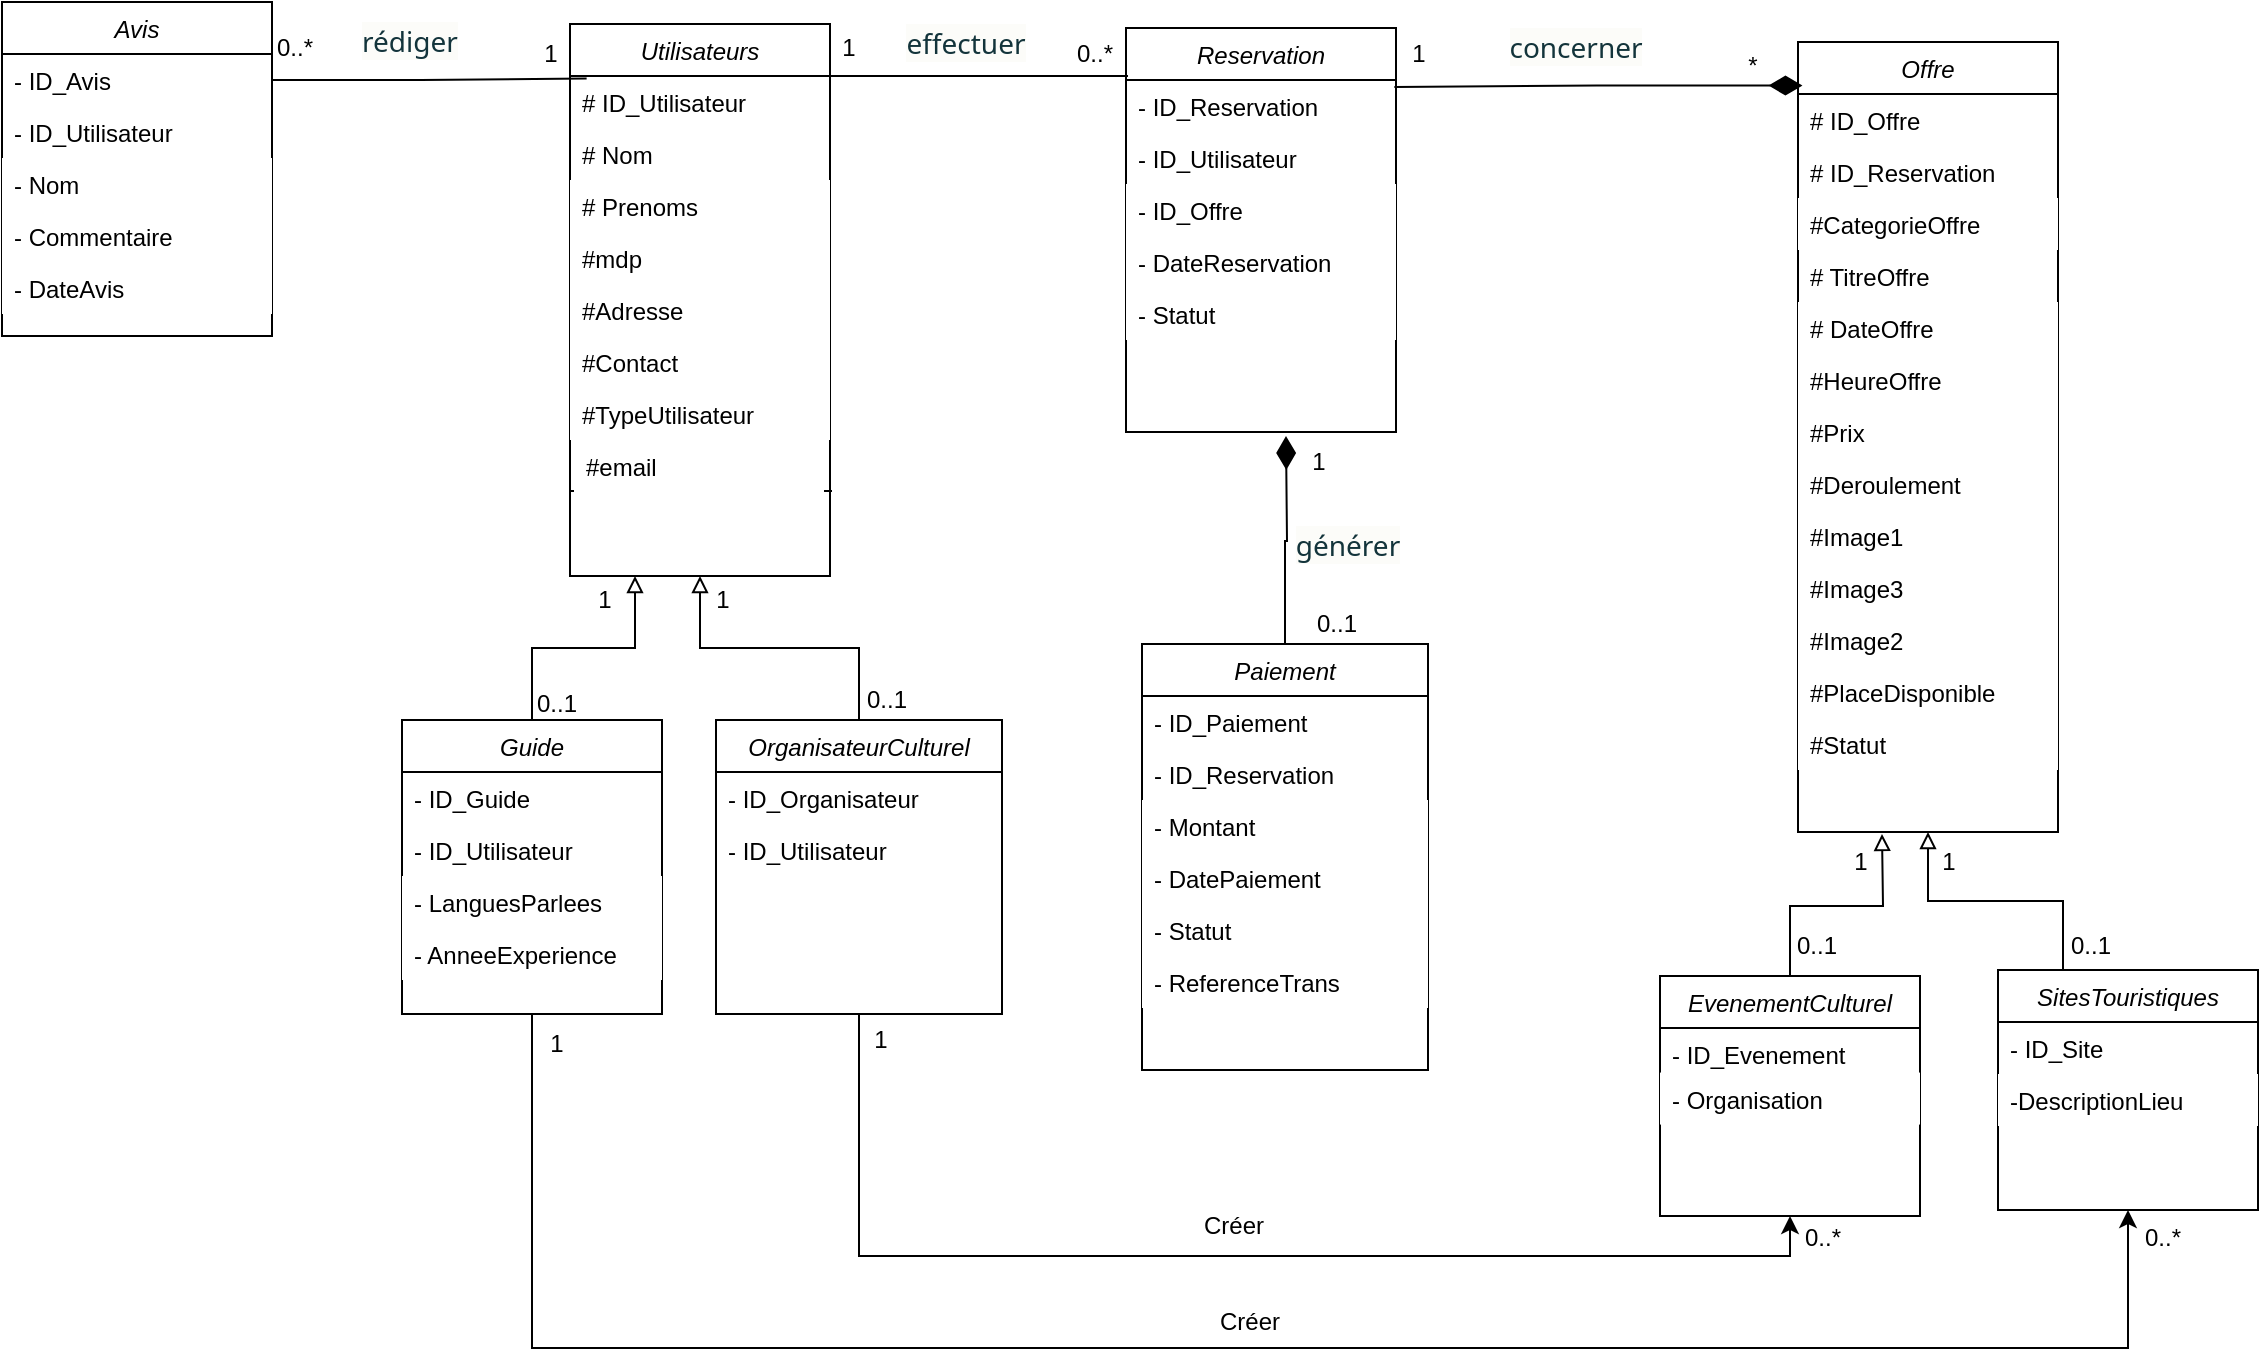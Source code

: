 <mxfile version="26.2.14">
  <diagram id="C5RBs43oDa-KdzZeNtuy" name="Page-1">
    <mxGraphModel dx="1484" dy="890" grid="0" gridSize="10" guides="1" tooltips="1" connect="1" arrows="1" fold="1" page="1" pageScale="1" pageWidth="1169" pageHeight="827" math="0" shadow="0">
      <root>
        <mxCell id="WIyWlLk6GJQsqaUBKTNV-0" />
        <mxCell id="WIyWlLk6GJQsqaUBKTNV-1" parent="WIyWlLk6GJQsqaUBKTNV-0" />
        <mxCell id="zkfFHV4jXpPFQw0GAbJ--0" value="Utilisateurs" style="swimlane;fontStyle=2;align=center;verticalAlign=top;childLayout=stackLayout;horizontal=1;startSize=26;horizontalStack=0;resizeParent=1;resizeLast=0;collapsible=1;marginBottom=0;rounded=0;shadow=0;strokeWidth=1;" parent="WIyWlLk6GJQsqaUBKTNV-1" vertex="1">
          <mxGeometry x="307" y="66" width="130" height="276" as="geometry">
            <mxRectangle x="230" y="140" width="160" height="26" as="alternateBounds" />
          </mxGeometry>
        </mxCell>
        <mxCell id="zkfFHV4jXpPFQw0GAbJ--1" value="# ID_Utilisateur " style="text;align=left;verticalAlign=top;spacingLeft=4;spacingRight=4;overflow=hidden;rotatable=0;points=[[0,0.5],[1,0.5]];portConstraint=eastwest;" parent="zkfFHV4jXpPFQw0GAbJ--0" vertex="1">
          <mxGeometry y="26" width="130" height="26" as="geometry" />
        </mxCell>
        <mxCell id="zkfFHV4jXpPFQw0GAbJ--2" value="# Nom" style="text;align=left;verticalAlign=top;spacingLeft=4;spacingRight=4;overflow=hidden;rotatable=0;points=[[0,0.5],[1,0.5]];portConstraint=eastwest;rounded=0;shadow=0;html=0;" parent="zkfFHV4jXpPFQw0GAbJ--0" vertex="1">
          <mxGeometry y="52" width="130" height="26" as="geometry" />
        </mxCell>
        <mxCell id="zkfFHV4jXpPFQw0GAbJ--3" value="# Prenoms" style="text;align=left;verticalAlign=top;spacingLeft=4;spacingRight=4;overflow=hidden;rotatable=0;points=[[0,0.5],[1,0.5]];portConstraint=eastwest;rounded=0;shadow=0;html=0;fillColor=default;textShadow=0;fontColor=default;" parent="zkfFHV4jXpPFQw0GAbJ--0" vertex="1">
          <mxGeometry y="78" width="130" height="26" as="geometry" />
        </mxCell>
        <mxCell id="nRTBxxkqmZJJOvBfr9Is-0" value="#mdp" style="text;align=left;verticalAlign=top;spacingLeft=4;spacingRight=4;overflow=hidden;rotatable=0;points=[[0,0.5],[1,0.5]];portConstraint=eastwest;rounded=0;shadow=0;html=0;fillColor=default;textShadow=0;fontColor=default;" vertex="1" parent="zkfFHV4jXpPFQw0GAbJ--0">
          <mxGeometry y="104" width="130" height="26" as="geometry" />
        </mxCell>
        <mxCell id="nRTBxxkqmZJJOvBfr9Is-1" value="#Adresse" style="text;align=left;verticalAlign=top;spacingLeft=4;spacingRight=4;overflow=hidden;rotatable=0;points=[[0,0.5],[1,0.5]];portConstraint=eastwest;rounded=0;shadow=0;html=0;fillColor=default;textShadow=0;fontColor=default;" vertex="1" parent="zkfFHV4jXpPFQw0GAbJ--0">
          <mxGeometry y="130" width="130" height="26" as="geometry" />
        </mxCell>
        <mxCell id="nRTBxxkqmZJJOvBfr9Is-2" value="#Contact" style="text;align=left;verticalAlign=top;spacingLeft=4;spacingRight=4;overflow=hidden;rotatable=0;points=[[0,0.5],[1,0.5]];portConstraint=eastwest;rounded=0;shadow=0;html=0;fillColor=default;textShadow=0;fontColor=default;" vertex="1" parent="zkfFHV4jXpPFQw0GAbJ--0">
          <mxGeometry y="156" width="130" height="26" as="geometry" />
        </mxCell>
        <mxCell id="nRTBxxkqmZJJOvBfr9Is-3" value="#TypeUtilisateur" style="text;align=left;verticalAlign=top;spacingLeft=4;spacingRight=4;overflow=hidden;rotatable=0;points=[[0,0.5],[1,0.5]];portConstraint=eastwest;rounded=0;shadow=0;html=0;fillColor=default;textShadow=0;fontColor=default;" vertex="1" parent="zkfFHV4jXpPFQw0GAbJ--0">
          <mxGeometry y="182" width="130" height="26" as="geometry" />
        </mxCell>
        <mxCell id="nRTBxxkqmZJJOvBfr9Is-4" value="" style="line;strokeWidth=1;fillColor=none;align=left;verticalAlign=middle;spacingTop=-1;spacingLeft=3;spacingRight=3;rotatable=0;labelPosition=right;points=[];portConstraint=eastwest;strokeColor=inherit;" vertex="1" parent="WIyWlLk6GJQsqaUBKTNV-1">
          <mxGeometry x="307" y="279" width="131" height="41" as="geometry" />
        </mxCell>
        <mxCell id="nRTBxxkqmZJJOvBfr9Is-72" style="edgeStyle=orthogonalEdgeStyle;rounded=0;orthogonalLoop=1;jettySize=auto;html=1;entryX=0.25;entryY=1;entryDx=0;entryDy=0;endArrow=block;endFill=0;strokeWidth=1;" edge="1" parent="WIyWlLk6GJQsqaUBKTNV-1" source="nRTBxxkqmZJJOvBfr9Is-5" target="zkfFHV4jXpPFQw0GAbJ--0">
          <mxGeometry relative="1" as="geometry" />
        </mxCell>
        <mxCell id="nRTBxxkqmZJJOvBfr9Is-113" style="edgeStyle=orthogonalEdgeStyle;rounded=0;orthogonalLoop=1;jettySize=auto;html=1;entryX=0.5;entryY=1;entryDx=0;entryDy=0;" edge="1" parent="WIyWlLk6GJQsqaUBKTNV-1" source="nRTBxxkqmZJJOvBfr9Is-5" target="nRTBxxkqmZJJOvBfr9Is-33">
          <mxGeometry relative="1" as="geometry">
            <Array as="points">
              <mxPoint x="288" y="728" />
              <mxPoint x="1086" y="728" />
            </Array>
          </mxGeometry>
        </mxCell>
        <mxCell id="nRTBxxkqmZJJOvBfr9Is-5" value="Guide" style="swimlane;fontStyle=2;align=center;verticalAlign=top;childLayout=stackLayout;horizontal=1;startSize=26;horizontalStack=0;resizeParent=1;resizeLast=0;collapsible=1;marginBottom=0;rounded=0;shadow=0;strokeWidth=1;" vertex="1" parent="WIyWlLk6GJQsqaUBKTNV-1">
          <mxGeometry x="223" y="414" width="130" height="147" as="geometry">
            <mxRectangle x="230" y="140" width="160" height="26" as="alternateBounds" />
          </mxGeometry>
        </mxCell>
        <mxCell id="nRTBxxkqmZJJOvBfr9Is-6" value="- ID_Guide" style="text;align=left;verticalAlign=top;spacingLeft=4;spacingRight=4;overflow=hidden;rotatable=0;points=[[0,0.5],[1,0.5]];portConstraint=eastwest;" vertex="1" parent="nRTBxxkqmZJJOvBfr9Is-5">
          <mxGeometry y="26" width="130" height="26" as="geometry" />
        </mxCell>
        <mxCell id="nRTBxxkqmZJJOvBfr9Is-7" value="- ID_Utilisateur" style="text;align=left;verticalAlign=top;spacingLeft=4;spacingRight=4;overflow=hidden;rotatable=0;points=[[0,0.5],[1,0.5]];portConstraint=eastwest;rounded=0;shadow=0;html=0;" vertex="1" parent="nRTBxxkqmZJJOvBfr9Is-5">
          <mxGeometry y="52" width="130" height="26" as="geometry" />
        </mxCell>
        <mxCell id="nRTBxxkqmZJJOvBfr9Is-8" value="- LanguesParlees" style="text;align=left;verticalAlign=top;spacingLeft=4;spacingRight=4;overflow=hidden;rotatable=0;points=[[0,0.5],[1,0.5]];portConstraint=eastwest;rounded=0;shadow=0;html=0;fillColor=default;textShadow=0;fontColor=default;" vertex="1" parent="nRTBxxkqmZJJOvBfr9Is-5">
          <mxGeometry y="78" width="130" height="26" as="geometry" />
        </mxCell>
        <mxCell id="nRTBxxkqmZJJOvBfr9Is-9" value="- AnneeExperience" style="text;align=left;verticalAlign=top;spacingLeft=4;spacingRight=4;overflow=hidden;rotatable=0;points=[[0,0.5],[1,0.5]];portConstraint=eastwest;rounded=0;shadow=0;html=0;fillColor=default;textShadow=0;fontColor=default;" vertex="1" parent="nRTBxxkqmZJJOvBfr9Is-5">
          <mxGeometry y="104" width="130" height="26" as="geometry" />
        </mxCell>
        <mxCell id="nRTBxxkqmZJJOvBfr9Is-73" style="edgeStyle=orthogonalEdgeStyle;rounded=0;orthogonalLoop=1;jettySize=auto;html=1;entryX=0.5;entryY=1;entryDx=0;entryDy=0;endArrow=block;endFill=0;exitX=0.5;exitY=0;exitDx=0;exitDy=0;" edge="1" parent="WIyWlLk6GJQsqaUBKTNV-1" source="nRTBxxkqmZJJOvBfr9Is-13" target="zkfFHV4jXpPFQw0GAbJ--0">
          <mxGeometry relative="1" as="geometry">
            <mxPoint x="461.5" y="414" as="sourcePoint" />
          </mxGeometry>
        </mxCell>
        <mxCell id="nRTBxxkqmZJJOvBfr9Is-115" style="edgeStyle=orthogonalEdgeStyle;rounded=0;orthogonalLoop=1;jettySize=auto;html=1;entryX=0.5;entryY=1;entryDx=0;entryDy=0;" edge="1" parent="WIyWlLk6GJQsqaUBKTNV-1" source="nRTBxxkqmZJJOvBfr9Is-13" target="nRTBxxkqmZJJOvBfr9Is-18">
          <mxGeometry relative="1" as="geometry">
            <Array as="points">
              <mxPoint x="451" y="682" />
              <mxPoint x="917" y="682" />
            </Array>
          </mxGeometry>
        </mxCell>
        <mxCell id="nRTBxxkqmZJJOvBfr9Is-13" value="OrganisateurCulturel" style="swimlane;fontStyle=2;align=center;verticalAlign=top;childLayout=stackLayout;horizontal=1;startSize=26;horizontalStack=0;resizeParent=1;resizeLast=0;collapsible=1;marginBottom=0;rounded=0;shadow=0;strokeWidth=1;" vertex="1" parent="WIyWlLk6GJQsqaUBKTNV-1">
          <mxGeometry x="380" y="414" width="143" height="147" as="geometry">
            <mxRectangle x="230" y="140" width="160" height="26" as="alternateBounds" />
          </mxGeometry>
        </mxCell>
        <mxCell id="nRTBxxkqmZJJOvBfr9Is-14" value="- ID_Organisateur" style="text;align=left;verticalAlign=top;spacingLeft=4;spacingRight=4;overflow=hidden;rotatable=0;points=[[0,0.5],[1,0.5]];portConstraint=eastwest;" vertex="1" parent="nRTBxxkqmZJJOvBfr9Is-13">
          <mxGeometry y="26" width="143" height="26" as="geometry" />
        </mxCell>
        <mxCell id="nRTBxxkqmZJJOvBfr9Is-15" value="- ID_Utilisateur" style="text;align=left;verticalAlign=top;spacingLeft=4;spacingRight=4;overflow=hidden;rotatable=0;points=[[0,0.5],[1,0.5]];portConstraint=eastwest;rounded=0;shadow=0;html=0;" vertex="1" parent="nRTBxxkqmZJJOvBfr9Is-13">
          <mxGeometry y="52" width="143" height="26" as="geometry" />
        </mxCell>
        <mxCell id="nRTBxxkqmZJJOvBfr9Is-48" value="Reservation" style="swimlane;fontStyle=2;align=center;verticalAlign=top;childLayout=stackLayout;horizontal=1;startSize=26;horizontalStack=0;resizeParent=1;resizeLast=0;collapsible=1;marginBottom=0;rounded=0;shadow=0;strokeWidth=1;" vertex="1" parent="WIyWlLk6GJQsqaUBKTNV-1">
          <mxGeometry x="585" y="68" width="135" height="202" as="geometry">
            <mxRectangle x="230" y="140" width="160" height="26" as="alternateBounds" />
          </mxGeometry>
        </mxCell>
        <mxCell id="nRTBxxkqmZJJOvBfr9Is-49" value="- ID_Reservation" style="text;align=left;verticalAlign=top;spacingLeft=4;spacingRight=4;overflow=hidden;rotatable=0;points=[[0,0.5],[1,0.5]];portConstraint=eastwest;" vertex="1" parent="nRTBxxkqmZJJOvBfr9Is-48">
          <mxGeometry y="26" width="135" height="26" as="geometry" />
        </mxCell>
        <mxCell id="nRTBxxkqmZJJOvBfr9Is-50" value="- ID_Utilisateur" style="text;align=left;verticalAlign=top;spacingLeft=4;spacingRight=4;overflow=hidden;rotatable=0;points=[[0,0.5],[1,0.5]];portConstraint=eastwest;rounded=0;shadow=0;html=0;" vertex="1" parent="nRTBxxkqmZJJOvBfr9Is-48">
          <mxGeometry y="52" width="135" height="26" as="geometry" />
        </mxCell>
        <mxCell id="nRTBxxkqmZJJOvBfr9Is-52" value="- ID_Offre" style="text;align=left;verticalAlign=top;spacingLeft=4;spacingRight=4;overflow=hidden;rotatable=0;points=[[0,0.5],[1,0.5]];portConstraint=eastwest;rounded=0;shadow=0;html=0;fillColor=default;textShadow=0;fontColor=default;" vertex="1" parent="nRTBxxkqmZJJOvBfr9Is-48">
          <mxGeometry y="78" width="135" height="26" as="geometry" />
        </mxCell>
        <mxCell id="nRTBxxkqmZJJOvBfr9Is-53" value="- DateReservation" style="text;align=left;verticalAlign=top;spacingLeft=4;spacingRight=4;overflow=hidden;rotatable=0;points=[[0,0.5],[1,0.5]];portConstraint=eastwest;rounded=0;shadow=0;html=0;fillColor=default;textShadow=0;fontColor=default;" vertex="1" parent="nRTBxxkqmZJJOvBfr9Is-48">
          <mxGeometry y="104" width="135" height="26" as="geometry" />
        </mxCell>
        <mxCell id="nRTBxxkqmZJJOvBfr9Is-54" value="- Statut" style="text;align=left;verticalAlign=top;spacingLeft=4;spacingRight=4;overflow=hidden;rotatable=0;points=[[0,0.5],[1,0.5]];portConstraint=eastwest;rounded=0;shadow=0;html=0;fillColor=default;textShadow=0;fontColor=default;" vertex="1" parent="nRTBxxkqmZJJOvBfr9Is-48">
          <mxGeometry y="130" width="135" height="26" as="geometry" />
        </mxCell>
        <mxCell id="nRTBxxkqmZJJOvBfr9Is-55" value="Avis" style="swimlane;fontStyle=2;align=center;verticalAlign=top;childLayout=stackLayout;horizontal=1;startSize=26;horizontalStack=0;resizeParent=1;resizeLast=0;collapsible=1;marginBottom=0;rounded=0;shadow=0;strokeWidth=1;" vertex="1" parent="WIyWlLk6GJQsqaUBKTNV-1">
          <mxGeometry x="23" y="55" width="135" height="167" as="geometry">
            <mxRectangle x="230" y="140" width="160" height="26" as="alternateBounds" />
          </mxGeometry>
        </mxCell>
        <mxCell id="nRTBxxkqmZJJOvBfr9Is-56" value="- ID_Avis" style="text;align=left;verticalAlign=top;spacingLeft=4;spacingRight=4;overflow=hidden;rotatable=0;points=[[0,0.5],[1,0.5]];portConstraint=eastwest;" vertex="1" parent="nRTBxxkqmZJJOvBfr9Is-55">
          <mxGeometry y="26" width="135" height="26" as="geometry" />
        </mxCell>
        <mxCell id="nRTBxxkqmZJJOvBfr9Is-57" value="- ID_Utilisateur" style="text;align=left;verticalAlign=top;spacingLeft=4;spacingRight=4;overflow=hidden;rotatable=0;points=[[0,0.5],[1,0.5]];portConstraint=eastwest;rounded=0;shadow=0;html=0;" vertex="1" parent="nRTBxxkqmZJJOvBfr9Is-55">
          <mxGeometry y="52" width="135" height="26" as="geometry" />
        </mxCell>
        <mxCell id="nRTBxxkqmZJJOvBfr9Is-58" value="- Nom" style="text;align=left;verticalAlign=top;spacingLeft=4;spacingRight=4;overflow=hidden;rotatable=0;points=[[0,0.5],[1,0.5]];portConstraint=eastwest;rounded=0;shadow=0;html=0;fillColor=default;textShadow=0;fontColor=default;" vertex="1" parent="nRTBxxkqmZJJOvBfr9Is-55">
          <mxGeometry y="78" width="135" height="26" as="geometry" />
        </mxCell>
        <mxCell id="nRTBxxkqmZJJOvBfr9Is-59" value="- Commentaire" style="text;align=left;verticalAlign=top;spacingLeft=4;spacingRight=4;overflow=hidden;rotatable=0;points=[[0,0.5],[1,0.5]];portConstraint=eastwest;rounded=0;shadow=0;html=0;fillColor=default;textShadow=0;fontColor=default;" vertex="1" parent="nRTBxxkqmZJJOvBfr9Is-55">
          <mxGeometry y="104" width="135" height="26" as="geometry" />
        </mxCell>
        <mxCell id="nRTBxxkqmZJJOvBfr9Is-60" value="- DateAvis" style="text;align=left;verticalAlign=top;spacingLeft=4;spacingRight=4;overflow=hidden;rotatable=0;points=[[0,0.5],[1,0.5]];portConstraint=eastwest;rounded=0;shadow=0;html=0;fillColor=default;textShadow=0;fontColor=default;" vertex="1" parent="nRTBxxkqmZJJOvBfr9Is-55">
          <mxGeometry y="130" width="135" height="26" as="geometry" />
        </mxCell>
        <mxCell id="nRTBxxkqmZJJOvBfr9Is-62" value="Paiement" style="swimlane;fontStyle=2;align=center;verticalAlign=top;childLayout=stackLayout;horizontal=1;startSize=26;horizontalStack=0;resizeParent=1;resizeLast=0;collapsible=1;marginBottom=0;rounded=0;shadow=0;strokeWidth=1;" vertex="1" parent="WIyWlLk6GJQsqaUBKTNV-1">
          <mxGeometry x="593" y="376" width="143" height="213" as="geometry">
            <mxRectangle x="230" y="140" width="160" height="26" as="alternateBounds" />
          </mxGeometry>
        </mxCell>
        <mxCell id="nRTBxxkqmZJJOvBfr9Is-63" value="- ID_Paiement" style="text;align=left;verticalAlign=top;spacingLeft=4;spacingRight=4;overflow=hidden;rotatable=0;points=[[0,0.5],[1,0.5]];portConstraint=eastwest;" vertex="1" parent="nRTBxxkqmZJJOvBfr9Is-62">
          <mxGeometry y="26" width="143" height="26" as="geometry" />
        </mxCell>
        <mxCell id="nRTBxxkqmZJJOvBfr9Is-64" value="- ID_Reservation" style="text;align=left;verticalAlign=top;spacingLeft=4;spacingRight=4;overflow=hidden;rotatable=0;points=[[0,0.5],[1,0.5]];portConstraint=eastwest;rounded=0;shadow=0;html=0;" vertex="1" parent="nRTBxxkqmZJJOvBfr9Is-62">
          <mxGeometry y="52" width="143" height="26" as="geometry" />
        </mxCell>
        <mxCell id="nRTBxxkqmZJJOvBfr9Is-65" value="- Montant" style="text;align=left;verticalAlign=top;spacingLeft=4;spacingRight=4;overflow=hidden;rotatable=0;points=[[0,0.5],[1,0.5]];portConstraint=eastwest;rounded=0;shadow=0;html=0;fillColor=default;textShadow=0;fontColor=default;" vertex="1" parent="nRTBxxkqmZJJOvBfr9Is-62">
          <mxGeometry y="78" width="143" height="26" as="geometry" />
        </mxCell>
        <mxCell id="nRTBxxkqmZJJOvBfr9Is-66" value="- DatePaiement" style="text;align=left;verticalAlign=top;spacingLeft=4;spacingRight=4;overflow=hidden;rotatable=0;points=[[0,0.5],[1,0.5]];portConstraint=eastwest;rounded=0;shadow=0;html=0;fillColor=default;textShadow=0;fontColor=default;" vertex="1" parent="nRTBxxkqmZJJOvBfr9Is-62">
          <mxGeometry y="104" width="143" height="26" as="geometry" />
        </mxCell>
        <mxCell id="nRTBxxkqmZJJOvBfr9Is-67" value="- Statut" style="text;align=left;verticalAlign=top;spacingLeft=4;spacingRight=4;overflow=hidden;rotatable=0;points=[[0,0.5],[1,0.5]];portConstraint=eastwest;rounded=0;shadow=0;html=0;fillColor=default;textShadow=0;fontColor=default;" vertex="1" parent="nRTBxxkqmZJJOvBfr9Is-62">
          <mxGeometry y="130" width="143" height="26" as="geometry" />
        </mxCell>
        <mxCell id="nRTBxxkqmZJJOvBfr9Is-68" value="- ReferenceTrans" style="text;align=left;verticalAlign=top;spacingLeft=4;spacingRight=4;overflow=hidden;rotatable=0;points=[[0,0.5],[1,0.5]];portConstraint=eastwest;rounded=0;shadow=0;html=0;fillColor=default;textShadow=0;fontColor=default;" vertex="1" parent="nRTBxxkqmZJJOvBfr9Is-62">
          <mxGeometry y="156" width="143" height="26" as="geometry" />
        </mxCell>
        <mxCell id="nRTBxxkqmZJJOvBfr9Is-92" value="" style="group" vertex="1" connectable="0" parent="WIyWlLk6GJQsqaUBKTNV-1">
          <mxGeometry x="852" y="75" width="303" height="564" as="geometry" />
        </mxCell>
        <mxCell id="nRTBxxkqmZJJOvBfr9Is-89" style="edgeStyle=orthogonalEdgeStyle;rounded=0;orthogonalLoop=1;jettySize=auto;html=1;endArrow=block;endFill=0;" edge="1" parent="nRTBxxkqmZJJOvBfr9Is-92" source="nRTBxxkqmZJJOvBfr9Is-18">
          <mxGeometry relative="1" as="geometry">
            <mxPoint x="111" y="396" as="targetPoint" />
          </mxGeometry>
        </mxCell>
        <mxCell id="nRTBxxkqmZJJOvBfr9Is-18" value="EvenementCulturel" style="swimlane;fontStyle=2;align=center;verticalAlign=top;childLayout=stackLayout;horizontal=1;startSize=26;horizontalStack=0;resizeParent=1;resizeLast=0;collapsible=1;marginBottom=0;rounded=0;shadow=0;strokeWidth=1;" vertex="1" parent="nRTBxxkqmZJJOvBfr9Is-92">
          <mxGeometry y="467" width="130" height="120" as="geometry">
            <mxRectangle x="230" y="140" width="160" height="26" as="alternateBounds" />
          </mxGeometry>
        </mxCell>
        <mxCell id="nRTBxxkqmZJJOvBfr9Is-87" value="- ID_Evenement" style="text;align=left;verticalAlign=top;spacingLeft=4;spacingRight=4;overflow=hidden;rotatable=0;points=[[0,0.5],[1,0.5]];portConstraint=eastwest;" vertex="1" parent="nRTBxxkqmZJJOvBfr9Is-18">
          <mxGeometry y="26" width="130" height="22.286" as="geometry" />
        </mxCell>
        <mxCell id="nRTBxxkqmZJJOvBfr9Is-16" value="- Organisation" style="text;align=left;verticalAlign=top;spacingLeft=4;spacingRight=4;overflow=hidden;rotatable=0;points=[[0,0.5],[1,0.5]];portConstraint=eastwest;rounded=0;shadow=0;html=0;fillColor=default;textShadow=0;fontColor=default;" vertex="1" parent="nRTBxxkqmZJJOvBfr9Is-18">
          <mxGeometry y="48.286" width="130" height="26" as="geometry" />
        </mxCell>
        <mxCell id="nRTBxxkqmZJJOvBfr9Is-69" value="" style="group" vertex="1" connectable="0" parent="nRTBxxkqmZJJOvBfr9Is-92">
          <mxGeometry x="173" y="452" width="130" height="120" as="geometry" />
        </mxCell>
        <mxCell id="nRTBxxkqmZJJOvBfr9Is-33" value="SitesTouristiques" style="swimlane;fontStyle=2;align=center;verticalAlign=top;childLayout=stackLayout;horizontal=1;startSize=26;horizontalStack=0;resizeParent=1;resizeLast=0;collapsible=1;marginBottom=0;rounded=0;shadow=0;strokeWidth=1;container=0;" vertex="1" parent="nRTBxxkqmZJJOvBfr9Is-69">
          <mxGeometry x="-4" y="12" width="130" height="120" as="geometry">
            <mxRectangle x="230" y="140" width="160" height="26" as="alternateBounds" />
          </mxGeometry>
        </mxCell>
        <mxCell id="nRTBxxkqmZJJOvBfr9Is-19" value="- ID_Site" style="text;align=left;verticalAlign=top;spacingLeft=4;spacingRight=4;overflow=hidden;rotatable=0;points=[[0,0.5],[1,0.5]];portConstraint=eastwest;" vertex="1" parent="nRTBxxkqmZJJOvBfr9Is-33">
          <mxGeometry y="26" width="130" height="26" as="geometry" />
        </mxCell>
        <mxCell id="nRTBxxkqmZJJOvBfr9Is-29" value="-DescriptionLieu" style="text;align=left;verticalAlign=top;spacingLeft=4;spacingRight=4;overflow=hidden;rotatable=0;points=[[0,0.5],[1,0.5]];portConstraint=eastwest;rounded=0;shadow=0;html=0;fillColor=default;textShadow=0;fontColor=default;" vertex="1" parent="nRTBxxkqmZJJOvBfr9Is-33">
          <mxGeometry y="52" width="130" height="26" as="geometry" />
        </mxCell>
        <mxCell id="nRTBxxkqmZJJOvBfr9Is-128" value="0..1" style="text;html=1;align=center;verticalAlign=middle;whiteSpace=wrap;rounded=0;" vertex="1" parent="nRTBxxkqmZJJOvBfr9Is-69">
          <mxGeometry x="33" y="-15" width="19" height="30" as="geometry" />
        </mxCell>
        <mxCell id="nRTBxxkqmZJJOvBfr9Is-75" value="Offre" style="swimlane;fontStyle=2;align=center;verticalAlign=top;childLayout=stackLayout;horizontal=1;startSize=26;horizontalStack=0;resizeParent=1;resizeLast=0;collapsible=1;marginBottom=0;rounded=0;shadow=0;strokeWidth=1;" vertex="1" parent="nRTBxxkqmZJJOvBfr9Is-92">
          <mxGeometry x="69" width="130" height="395" as="geometry">
            <mxRectangle x="230" y="140" width="160" height="26" as="alternateBounds" />
          </mxGeometry>
        </mxCell>
        <mxCell id="nRTBxxkqmZJJOvBfr9Is-76" value="# ID_Offre" style="text;align=left;verticalAlign=top;spacingLeft=4;spacingRight=4;overflow=hidden;rotatable=0;points=[[0,0.5],[1,0.5]];portConstraint=eastwest;" vertex="1" parent="nRTBxxkqmZJJOvBfr9Is-75">
          <mxGeometry y="26" width="130" height="26" as="geometry" />
        </mxCell>
        <mxCell id="nRTBxxkqmZJJOvBfr9Is-134" value="# ID_Reservation" style="text;align=left;verticalAlign=top;spacingLeft=4;spacingRight=4;overflow=hidden;rotatable=0;points=[[0,0.5],[1,0.5]];portConstraint=eastwest;" vertex="1" parent="nRTBxxkqmZJJOvBfr9Is-75">
          <mxGeometry y="52" width="130" height="26" as="geometry" />
        </mxCell>
        <mxCell id="nRTBxxkqmZJJOvBfr9Is-86" value="#CategorieOffre" style="text;align=left;verticalAlign=top;spacingLeft=4;spacingRight=4;overflow=hidden;rotatable=0;points=[[0,0.5],[1,0.5]];portConstraint=eastwest;rounded=0;shadow=0;html=0;fillColor=default;textShadow=0;fontColor=default;" vertex="1" parent="nRTBxxkqmZJJOvBfr9Is-75">
          <mxGeometry y="78" width="130" height="26" as="geometry" />
        </mxCell>
        <mxCell id="nRTBxxkqmZJJOvBfr9Is-77" value="# TitreOffre" style="text;align=left;verticalAlign=top;spacingLeft=4;spacingRight=4;overflow=hidden;rotatable=0;points=[[0,0.5],[1,0.5]];portConstraint=eastwest;rounded=0;shadow=0;html=0;" vertex="1" parent="nRTBxxkqmZJJOvBfr9Is-75">
          <mxGeometry y="104" width="130" height="26" as="geometry" />
        </mxCell>
        <mxCell id="nRTBxxkqmZJJOvBfr9Is-78" value="# DateOffre" style="text;align=left;verticalAlign=top;spacingLeft=4;spacingRight=4;overflow=hidden;rotatable=0;points=[[0,0.5],[1,0.5]];portConstraint=eastwest;rounded=0;shadow=0;html=0;fillColor=default;textShadow=0;fontColor=default;" vertex="1" parent="nRTBxxkqmZJJOvBfr9Is-75">
          <mxGeometry y="130" width="130" height="26" as="geometry" />
        </mxCell>
        <mxCell id="nRTBxxkqmZJJOvBfr9Is-79" value="#HeureOffre" style="text;align=left;verticalAlign=top;spacingLeft=4;spacingRight=4;overflow=hidden;rotatable=0;points=[[0,0.5],[1,0.5]];portConstraint=eastwest;rounded=0;shadow=0;html=0;fillColor=default;textShadow=0;fontColor=default;" vertex="1" parent="nRTBxxkqmZJJOvBfr9Is-75">
          <mxGeometry y="156" width="130" height="26" as="geometry" />
        </mxCell>
        <mxCell id="nRTBxxkqmZJJOvBfr9Is-80" value="#Prix" style="text;align=left;verticalAlign=top;spacingLeft=4;spacingRight=4;overflow=hidden;rotatable=0;points=[[0,0.5],[1,0.5]];portConstraint=eastwest;rounded=0;shadow=0;html=0;fillColor=default;textShadow=0;fontColor=default;" vertex="1" parent="nRTBxxkqmZJJOvBfr9Is-75">
          <mxGeometry y="182" width="130" height="26" as="geometry" />
        </mxCell>
        <mxCell id="nRTBxxkqmZJJOvBfr9Is-81" value="#Deroulement" style="text;align=left;verticalAlign=top;spacingLeft=4;spacingRight=4;overflow=hidden;rotatable=0;points=[[0,0.5],[1,0.5]];portConstraint=eastwest;rounded=0;shadow=0;html=0;fillColor=default;textShadow=0;fontColor=default;" vertex="1" parent="nRTBxxkqmZJJOvBfr9Is-75">
          <mxGeometry y="208" width="130" height="26" as="geometry" />
        </mxCell>
        <mxCell id="nRTBxxkqmZJJOvBfr9Is-83" value="#Image1" style="text;align=left;verticalAlign=top;spacingLeft=4;spacingRight=4;overflow=hidden;rotatable=0;points=[[0,0.5],[1,0.5]];portConstraint=eastwest;rounded=0;shadow=0;html=0;fillColor=default;textShadow=0;fontColor=default;" vertex="1" parent="nRTBxxkqmZJJOvBfr9Is-75">
          <mxGeometry y="234" width="130" height="26" as="geometry" />
        </mxCell>
        <mxCell id="nRTBxxkqmZJJOvBfr9Is-85" value="#Image3" style="text;align=left;verticalAlign=top;spacingLeft=4;spacingRight=4;overflow=hidden;rotatable=0;points=[[0,0.5],[1,0.5]];portConstraint=eastwest;rounded=0;shadow=0;html=0;fillColor=default;textShadow=0;fontColor=default;" vertex="1" parent="nRTBxxkqmZJJOvBfr9Is-75">
          <mxGeometry y="260" width="130" height="26" as="geometry" />
        </mxCell>
        <mxCell id="nRTBxxkqmZJJOvBfr9Is-84" value="#Image2" style="text;align=left;verticalAlign=top;spacingLeft=4;spacingRight=4;overflow=hidden;rotatable=0;points=[[0,0.5],[1,0.5]];portConstraint=eastwest;rounded=0;shadow=0;html=0;fillColor=default;textShadow=0;fontColor=default;" vertex="1" parent="nRTBxxkqmZJJOvBfr9Is-75">
          <mxGeometry y="286" width="130" height="26" as="geometry" />
        </mxCell>
        <mxCell id="nRTBxxkqmZJJOvBfr9Is-31" value="#PlaceDisponible" style="text;align=left;verticalAlign=top;spacingLeft=4;spacingRight=4;overflow=hidden;rotatable=0;points=[[0,0.5],[1,0.5]];portConstraint=eastwest;rounded=0;shadow=0;html=0;fillColor=default;textShadow=0;fontColor=default;" vertex="1" parent="nRTBxxkqmZJJOvBfr9Is-75">
          <mxGeometry y="312" width="130" height="26" as="geometry" />
        </mxCell>
        <mxCell id="nRTBxxkqmZJJOvBfr9Is-32" value="#Statut" style="text;align=left;verticalAlign=top;spacingLeft=4;spacingRight=4;overflow=hidden;rotatable=0;points=[[0,0.5],[1,0.5]];portConstraint=eastwest;rounded=0;shadow=0;html=0;fillColor=default;textShadow=0;fontColor=default;" vertex="1" parent="nRTBxxkqmZJJOvBfr9Is-75">
          <mxGeometry y="338" width="130" height="26" as="geometry" />
        </mxCell>
        <mxCell id="nRTBxxkqmZJJOvBfr9Is-108" value="*" style="text;html=1;align=center;verticalAlign=middle;whiteSpace=wrap;rounded=0;" vertex="1" parent="nRTBxxkqmZJJOvBfr9Is-92">
          <mxGeometry x="37" y="-3" width="19" height="30" as="geometry" />
        </mxCell>
        <mxCell id="nRTBxxkqmZJJOvBfr9Is-90" style="edgeStyle=orthogonalEdgeStyle;rounded=0;orthogonalLoop=1;jettySize=auto;html=1;exitX=0.25;exitY=0;exitDx=0;exitDy=0;endArrow=block;endFill=0;entryX=0.5;entryY=1;entryDx=0;entryDy=0;" edge="1" parent="nRTBxxkqmZJJOvBfr9Is-92" source="nRTBxxkqmZJJOvBfr9Is-33" target="nRTBxxkqmZJJOvBfr9Is-75">
          <mxGeometry relative="1" as="geometry">
            <mxPoint x="140.29" y="418.599" as="targetPoint" />
          </mxGeometry>
        </mxCell>
        <mxCell id="nRTBxxkqmZJJOvBfr9Is-127" value="0..1" style="text;html=1;align=center;verticalAlign=middle;whiteSpace=wrap;rounded=0;" vertex="1" parent="nRTBxxkqmZJJOvBfr9Is-92">
          <mxGeometry x="69" y="437" width="19" height="30" as="geometry" />
        </mxCell>
        <mxCell id="nRTBxxkqmZJJOvBfr9Is-129" value="1" style="text;html=1;align=center;verticalAlign=middle;whiteSpace=wrap;rounded=0;" vertex="1" parent="nRTBxxkqmZJJOvBfr9Is-92">
          <mxGeometry x="91" y="395" width="19" height="30" as="geometry" />
        </mxCell>
        <mxCell id="nRTBxxkqmZJJOvBfr9Is-130" value="1" style="text;html=1;align=center;verticalAlign=middle;whiteSpace=wrap;rounded=0;" vertex="1" parent="nRTBxxkqmZJJOvBfr9Is-92">
          <mxGeometry x="135" y="395" width="19" height="30" as="geometry" />
        </mxCell>
        <mxCell id="nRTBxxkqmZJJOvBfr9Is-94" value="" style="line;strokeWidth=1;fillColor=none;align=left;verticalAlign=middle;spacingTop=-1;spacingLeft=3;spacingRight=3;rotatable=0;labelPosition=right;points=[];portConstraint=eastwest;strokeColor=inherit;" vertex="1" parent="WIyWlLk6GJQsqaUBKTNV-1">
          <mxGeometry x="368" y="88" width="218" height="8" as="geometry" />
        </mxCell>
        <mxCell id="nRTBxxkqmZJJOvBfr9Is-95" value="" style="endArrow=none;html=1;endSize=12;startArrow=diamondThin;startSize=14;startFill=1;edgeStyle=orthogonalEdgeStyle;align=left;verticalAlign=bottom;rounded=0;entryX=0.5;entryY=0;entryDx=0;entryDy=0;" edge="1" parent="WIyWlLk6GJQsqaUBKTNV-1" target="nRTBxxkqmZJJOvBfr9Is-62">
          <mxGeometry x="-1" y="3" relative="1" as="geometry">
            <mxPoint x="665" y="272" as="sourcePoint" />
            <mxPoint x="616" y="315" as="targetPoint" />
          </mxGeometry>
        </mxCell>
        <mxCell id="nRTBxxkqmZJJOvBfr9Is-100" value="" style="endArrow=none;html=1;endSize=12;startArrow=diamondThin;startSize=14;startFill=1;edgeStyle=orthogonalEdgeStyle;align=left;verticalAlign=bottom;rounded=0;exitX=0.017;exitY=-0.162;exitDx=0;exitDy=0;exitPerimeter=0;entryX=0.994;entryY=0.133;entryDx=0;entryDy=0;entryPerimeter=0;" edge="1" parent="WIyWlLk6GJQsqaUBKTNV-1" source="nRTBxxkqmZJJOvBfr9Is-76" target="nRTBxxkqmZJJOvBfr9Is-49">
          <mxGeometry x="-1" y="3" relative="1" as="geometry">
            <mxPoint x="456" y="315" as="sourcePoint" />
            <mxPoint x="616" y="315" as="targetPoint" />
          </mxGeometry>
        </mxCell>
        <mxCell id="nRTBxxkqmZJJOvBfr9Is-102" style="edgeStyle=orthogonalEdgeStyle;rounded=0;orthogonalLoop=1;jettySize=auto;html=1;entryX=0.064;entryY=0.05;entryDx=0;entryDy=0;entryPerimeter=0;endArrow=none;startFill=0;" edge="1" parent="WIyWlLk6GJQsqaUBKTNV-1" source="nRTBxxkqmZJJOvBfr9Is-56" target="zkfFHV4jXpPFQw0GAbJ--1">
          <mxGeometry relative="1" as="geometry" />
        </mxCell>
        <mxCell id="nRTBxxkqmZJJOvBfr9Is-103" value="1" style="text;html=1;align=center;verticalAlign=middle;whiteSpace=wrap;rounded=0;" vertex="1" parent="WIyWlLk6GJQsqaUBKTNV-1">
          <mxGeometry x="288" y="66" width="19" height="30" as="geometry" />
        </mxCell>
        <mxCell id="nRTBxxkqmZJJOvBfr9Is-104" value="0..*" style="text;html=1;align=center;verticalAlign=middle;whiteSpace=wrap;rounded=0;" vertex="1" parent="WIyWlLk6GJQsqaUBKTNV-1">
          <mxGeometry x="160" y="63" width="19" height="30" as="geometry" />
        </mxCell>
        <mxCell id="nRTBxxkqmZJJOvBfr9Is-105" value="1" style="text;html=1;align=center;verticalAlign=middle;whiteSpace=wrap;rounded=0;" vertex="1" parent="WIyWlLk6GJQsqaUBKTNV-1">
          <mxGeometry x="437" y="63" width="19" height="30" as="geometry" />
        </mxCell>
        <mxCell id="nRTBxxkqmZJJOvBfr9Is-106" value="0..*" style="text;html=1;align=center;verticalAlign=middle;whiteSpace=wrap;rounded=0;" vertex="1" parent="WIyWlLk6GJQsqaUBKTNV-1">
          <mxGeometry x="560" y="66" width="19" height="30" as="geometry" />
        </mxCell>
        <mxCell id="nRTBxxkqmZJJOvBfr9Is-107" value="1" style="text;html=1;align=center;verticalAlign=middle;whiteSpace=wrap;rounded=0;" vertex="1" parent="WIyWlLk6GJQsqaUBKTNV-1">
          <mxGeometry x="722" y="66" width="19" height="30" as="geometry" />
        </mxCell>
        <mxCell id="nRTBxxkqmZJJOvBfr9Is-109" value="1" style="text;html=1;align=center;verticalAlign=middle;whiteSpace=wrap;rounded=0;" vertex="1" parent="WIyWlLk6GJQsqaUBKTNV-1">
          <mxGeometry x="672" y="270" width="19" height="30" as="geometry" />
        </mxCell>
        <mxCell id="nRTBxxkqmZJJOvBfr9Is-110" value="0..1" style="text;html=1;align=center;verticalAlign=middle;whiteSpace=wrap;rounded=0;" vertex="1" parent="WIyWlLk6GJQsqaUBKTNV-1">
          <mxGeometry x="681" y="351" width="19" height="30" as="geometry" />
        </mxCell>
        <mxCell id="nRTBxxkqmZJJOvBfr9Is-112" value="&lt;span style=&quot;color: oklch(0.304 0.04 213.681); font-family: fkGroteskNeue, &amp;quot;fkGroteskNeue Fallback&amp;quot;, ui-sans-serif, system-ui, -apple-system, BlinkMacSystemFont, &amp;quot;Segoe UI&amp;quot;, Roboto, &amp;quot;Helvetica Neue&amp;quot;, Arial, &amp;quot;Noto Sans&amp;quot;, sans-serif, &amp;quot;Apple Color Emoji&amp;quot;, &amp;quot;Segoe UI Emoji&amp;quot;, &amp;quot;Segoe UI Symbol&amp;quot;, &amp;quot;Noto Color Emoji&amp;quot;; font-size: 14px; text-align: start; background-color: oklch(0.99 0.004 106.471);&quot;&gt;rédiger&lt;/span&gt;" style="text;html=1;align=center;verticalAlign=middle;whiteSpace=wrap;rounded=0;" vertex="1" parent="WIyWlLk6GJQsqaUBKTNV-1">
          <mxGeometry x="197" y="60" width="60" height="30" as="geometry" />
        </mxCell>
        <mxCell id="nRTBxxkqmZJJOvBfr9Is-116" value="0..*" style="text;html=1;align=center;verticalAlign=middle;whiteSpace=wrap;rounded=0;" vertex="1" parent="WIyWlLk6GJQsqaUBKTNV-1">
          <mxGeometry x="1094" y="658" width="19" height="30" as="geometry" />
        </mxCell>
        <mxCell id="nRTBxxkqmZJJOvBfr9Is-117" value="1" style="text;html=1;align=center;verticalAlign=middle;whiteSpace=wrap;rounded=0;" vertex="1" parent="WIyWlLk6GJQsqaUBKTNV-1">
          <mxGeometry x="291" y="561" width="19" height="30" as="geometry" />
        </mxCell>
        <mxCell id="nRTBxxkqmZJJOvBfr9Is-118" value="0..*" style="text;html=1;align=center;verticalAlign=middle;whiteSpace=wrap;rounded=0;" vertex="1" parent="WIyWlLk6GJQsqaUBKTNV-1">
          <mxGeometry x="924" y="658" width="19" height="30" as="geometry" />
        </mxCell>
        <mxCell id="nRTBxxkqmZJJOvBfr9Is-119" value="1" style="text;html=1;align=center;verticalAlign=middle;whiteSpace=wrap;rounded=0;" vertex="1" parent="WIyWlLk6GJQsqaUBKTNV-1">
          <mxGeometry x="453" y="559" width="19" height="30" as="geometry" />
        </mxCell>
        <mxCell id="nRTBxxkqmZJJOvBfr9Is-120" value="Créer" style="text;html=1;align=center;verticalAlign=middle;whiteSpace=wrap;rounded=0;" vertex="1" parent="WIyWlLk6GJQsqaUBKTNV-1">
          <mxGeometry x="609" y="652" width="60" height="30" as="geometry" />
        </mxCell>
        <mxCell id="nRTBxxkqmZJJOvBfr9Is-121" value="Créer" style="text;html=1;align=center;verticalAlign=middle;whiteSpace=wrap;rounded=0;" vertex="1" parent="WIyWlLk6GJQsqaUBKTNV-1">
          <mxGeometry x="617" y="704" width="60" height="22" as="geometry" />
        </mxCell>
        <mxCell id="nRTBxxkqmZJJOvBfr9Is-123" value="0..1" style="text;html=1;align=center;verticalAlign=middle;whiteSpace=wrap;rounded=0;" vertex="1" parent="WIyWlLk6GJQsqaUBKTNV-1">
          <mxGeometry x="291" y="391" width="19" height="30" as="geometry" />
        </mxCell>
        <mxCell id="nRTBxxkqmZJJOvBfr9Is-124" value="0..1" style="text;html=1;align=center;verticalAlign=middle;whiteSpace=wrap;rounded=0;" vertex="1" parent="WIyWlLk6GJQsqaUBKTNV-1">
          <mxGeometry x="456" y="389" width="19" height="30" as="geometry" />
        </mxCell>
        <mxCell id="nRTBxxkqmZJJOvBfr9Is-125" value="1" style="text;html=1;align=center;verticalAlign=middle;whiteSpace=wrap;rounded=0;" vertex="1" parent="WIyWlLk6GJQsqaUBKTNV-1">
          <mxGeometry x="315" y="339" width="19" height="30" as="geometry" />
        </mxCell>
        <mxCell id="nRTBxxkqmZJJOvBfr9Is-126" value="1" style="text;html=1;align=center;verticalAlign=middle;whiteSpace=wrap;rounded=0;" vertex="1" parent="WIyWlLk6GJQsqaUBKTNV-1">
          <mxGeometry x="374" y="339" width="19" height="30" as="geometry" />
        </mxCell>
        <mxCell id="nRTBxxkqmZJJOvBfr9Is-131" value="&lt;span style=&quot;color: oklch(0.304 0.04 213.681); font-family: fkGroteskNeue, &amp;quot;fkGroteskNeue Fallback&amp;quot;, ui-sans-serif, system-ui, -apple-system, BlinkMacSystemFont, &amp;quot;Segoe UI&amp;quot;, Roboto, &amp;quot;Helvetica Neue&amp;quot;, Arial, &amp;quot;Noto Sans&amp;quot;, sans-serif, &amp;quot;Apple Color Emoji&amp;quot;, &amp;quot;Segoe UI Emoji&amp;quot;, &amp;quot;Segoe UI Symbol&amp;quot;, &amp;quot;Noto Color Emoji&amp;quot;; font-size: 14px; text-align: start; background-color: oklch(0.99 0.004 106.471);&quot;&gt;effectuer&lt;/span&gt;" style="text;html=1;align=center;verticalAlign=middle;whiteSpace=wrap;rounded=0;" vertex="1" parent="WIyWlLk6GJQsqaUBKTNV-1">
          <mxGeometry x="475" y="61" width="60" height="30" as="geometry" />
        </mxCell>
        <mxCell id="nRTBxxkqmZJJOvBfr9Is-132" value="&lt;span style=&quot;color: oklch(0.304 0.04 213.681); font-family: fkGroteskNeue, &amp;quot;fkGroteskNeue Fallback&amp;quot;, ui-sans-serif, system-ui, -apple-system, BlinkMacSystemFont, &amp;quot;Segoe UI&amp;quot;, Roboto, &amp;quot;Helvetica Neue&amp;quot;, Arial, &amp;quot;Noto Sans&amp;quot;, sans-serif, &amp;quot;Apple Color Emoji&amp;quot;, &amp;quot;Segoe UI Emoji&amp;quot;, &amp;quot;Segoe UI Symbol&amp;quot;, &amp;quot;Noto Color Emoji&amp;quot;; font-size: 14px; text-align: start; background-color: oklch(0.99 0.004 106.471);&quot;&gt;générer&lt;/span&gt;" style="text;html=1;align=center;verticalAlign=middle;whiteSpace=wrap;rounded=0;" vertex="1" parent="WIyWlLk6GJQsqaUBKTNV-1">
          <mxGeometry x="666" y="312" width="60" height="30" as="geometry" />
        </mxCell>
        <mxCell id="nRTBxxkqmZJJOvBfr9Is-133" value="&lt;span style=&quot;color: oklch(0.304 0.04 213.681); font-family: fkGroteskNeue, &amp;quot;fkGroteskNeue Fallback&amp;quot;, ui-sans-serif, system-ui, -apple-system, BlinkMacSystemFont, &amp;quot;Segoe UI&amp;quot;, Roboto, &amp;quot;Helvetica Neue&amp;quot;, Arial, &amp;quot;Noto Sans&amp;quot;, sans-serif, &amp;quot;Apple Color Emoji&amp;quot;, &amp;quot;Segoe UI Emoji&amp;quot;, &amp;quot;Segoe UI Symbol&amp;quot;, &amp;quot;Noto Color Emoji&amp;quot;; font-size: 14px; text-align: start; background-color: oklch(0.99 0.004 106.471);&quot;&gt;concerner&lt;/span&gt;" style="text;html=1;align=center;verticalAlign=middle;whiteSpace=wrap;rounded=0;" vertex="1" parent="WIyWlLk6GJQsqaUBKTNV-1">
          <mxGeometry x="780" y="63" width="60" height="30" as="geometry" />
        </mxCell>
        <mxCell id="nRTBxxkqmZJJOvBfr9Is-135" value="#email" style="text;align=left;verticalAlign=top;spacingLeft=4;spacingRight=4;overflow=hidden;rotatable=0;points=[[0,0.5],[1,0.5]];portConstraint=eastwest;rounded=0;shadow=0;html=0;fillColor=default;textShadow=0;fontColor=default;" vertex="1" parent="WIyWlLk6GJQsqaUBKTNV-1">
          <mxGeometry x="309" y="274" width="125" height="26" as="geometry" />
        </mxCell>
      </root>
    </mxGraphModel>
  </diagram>
</mxfile>
